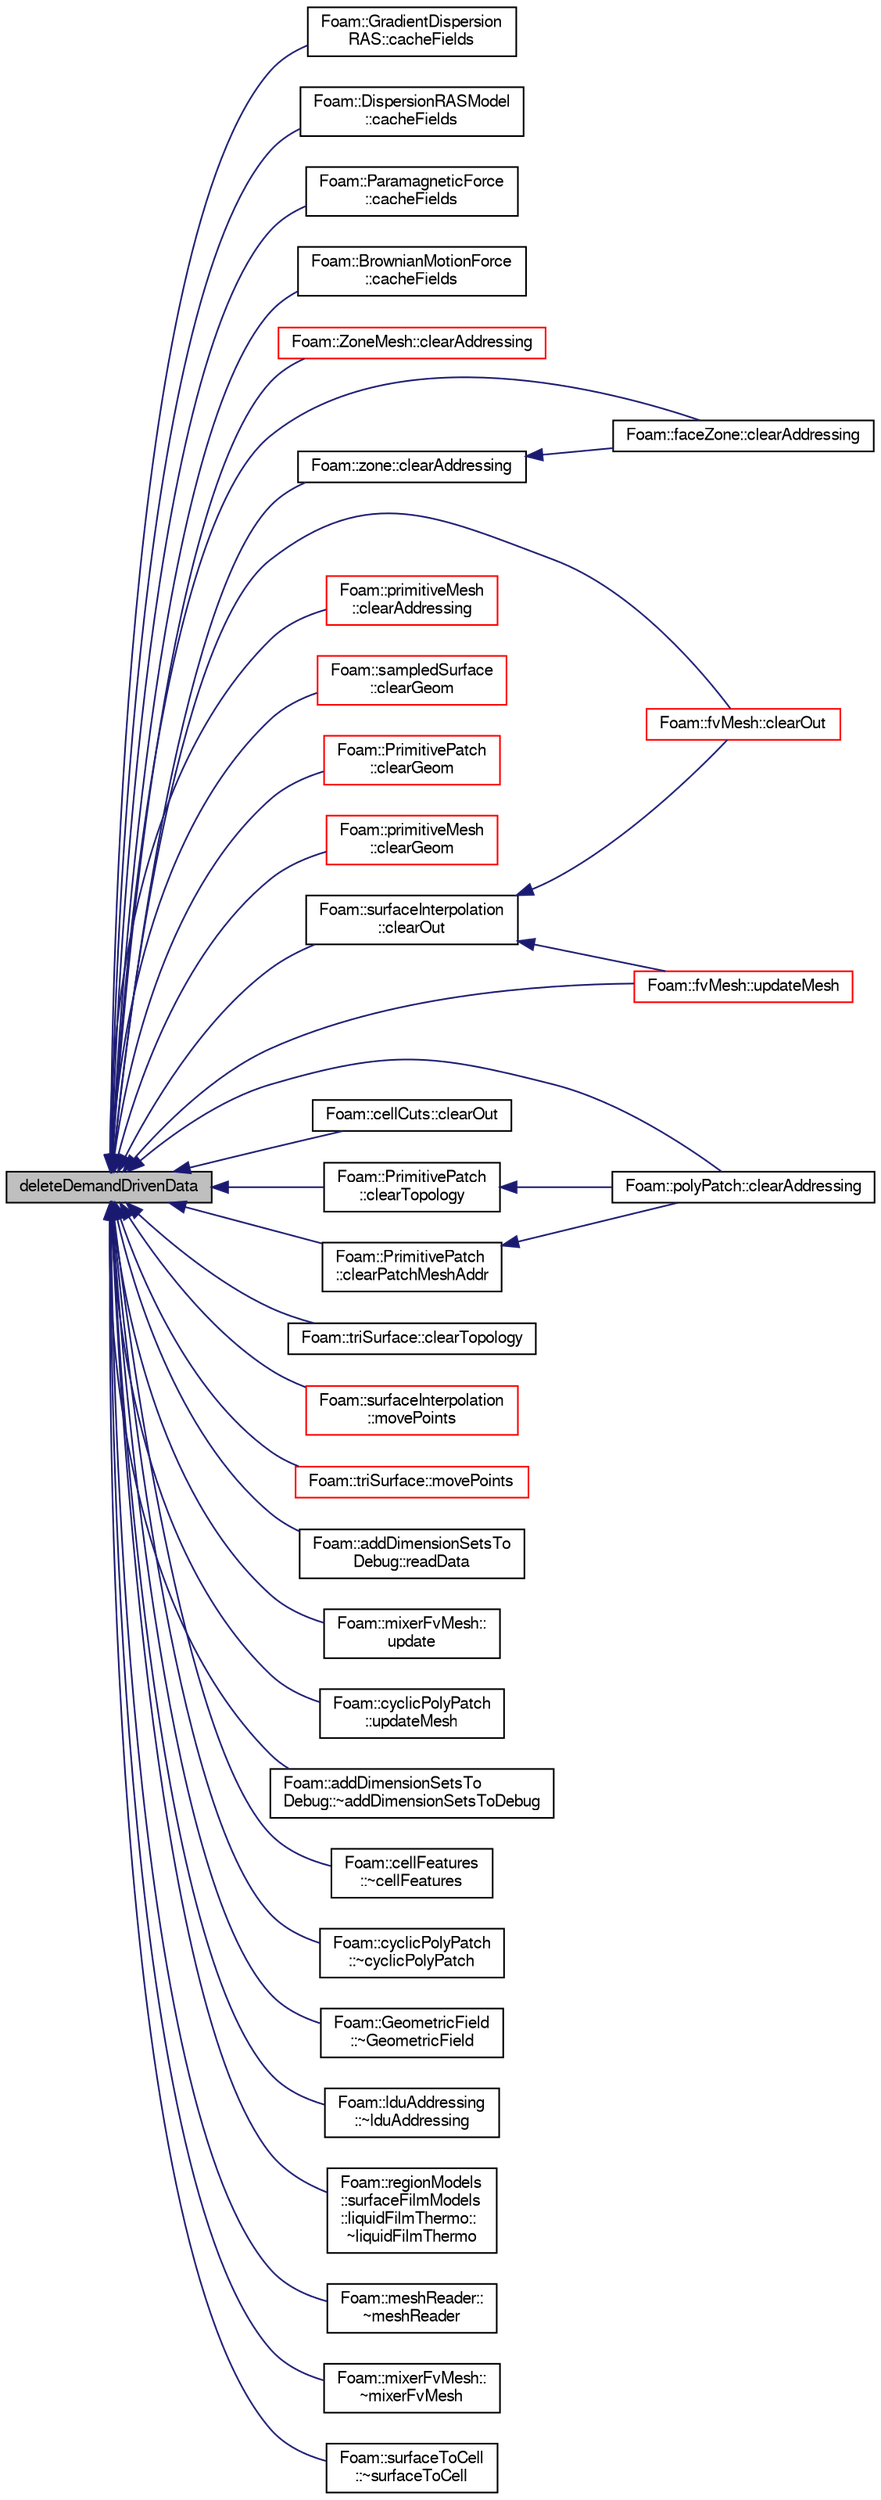 digraph "deleteDemandDrivenData"
{
  bgcolor="transparent";
  edge [fontname="FreeSans",fontsize="10",labelfontname="FreeSans",labelfontsize="10"];
  node [fontname="FreeSans",fontsize="10",shape=record];
  rankdir="LR";
  Node1 [label="deleteDemandDrivenData",height=0.2,width=0.4,color="black", fillcolor="grey75", style="filled" fontcolor="black"];
  Node1 -> Node2 [dir="back",color="midnightblue",fontsize="10",style="solid",fontname="FreeSans"];
  Node2 [label="Foam::GradientDispersion\lRAS::cacheFields",height=0.2,width=0.4,color="black",URL="$a00913.html#a6005414ac27ae3e0b5a783ba216c1906",tooltip="Cache carrier fields. "];
  Node1 -> Node3 [dir="back",color="midnightblue",fontsize="10",style="solid",fontname="FreeSans"];
  Node3 [label="Foam::DispersionRASModel\l::cacheFields",height=0.2,width=0.4,color="black",URL="$a00526.html#a6005414ac27ae3e0b5a783ba216c1906",tooltip="Cache carrier fields. "];
  Node1 -> Node4 [dir="back",color="midnightblue",fontsize="10",style="solid",fontname="FreeSans"];
  Node4 [label="Foam::ParamagneticForce\l::cacheFields",height=0.2,width=0.4,color="black",URL="$a01719.html#a6005414ac27ae3e0b5a783ba216c1906",tooltip="Cache fields. "];
  Node1 -> Node5 [dir="back",color="midnightblue",fontsize="10",style="solid",fontname="FreeSans"];
  Node5 [label="Foam::BrownianMotionForce\l::cacheFields",height=0.2,width=0.4,color="black",URL="$a00153.html#a6005414ac27ae3e0b5a783ba216c1906",tooltip="Cache fields. "];
  Node1 -> Node6 [dir="back",color="midnightblue",fontsize="10",style="solid",fontname="FreeSans"];
  Node6 [label="Foam::ZoneMesh::clearAddressing",height=0.2,width=0.4,color="red",URL="$a02823.html#aac1ee7169044dccb262b78097d6ab1a8",tooltip="Clear addressing. "];
  Node1 -> Node7 [dir="back",color="midnightblue",fontsize="10",style="solid",fontname="FreeSans"];
  Node7 [label="Foam::zone::clearAddressing",height=0.2,width=0.4,color="black",URL="$a02822.html#aac1ee7169044dccb262b78097d6ab1a8",tooltip="Clear addressing. "];
  Node7 -> Node8 [dir="back",color="midnightblue",fontsize="10",style="solid",fontname="FreeSans"];
  Node8 [label="Foam::faceZone::clearAddressing",height=0.2,width=0.4,color="black",URL="$a00719.html#aac1ee7169044dccb262b78097d6ab1a8",tooltip="Clear addressing. "];
  Node1 -> Node8 [dir="back",color="midnightblue",fontsize="10",style="solid",fontname="FreeSans"];
  Node1 -> Node9 [dir="back",color="midnightblue",fontsize="10",style="solid",fontname="FreeSans"];
  Node9 [label="Foam::polyPatch::clearAddressing",height=0.2,width=0.4,color="black",URL="$a01877.html#aac1ee7169044dccb262b78097d6ab1a8",tooltip="Clear addressing. "];
  Node1 -> Node10 [dir="back",color="midnightblue",fontsize="10",style="solid",fontname="FreeSans"];
  Node10 [label="Foam::primitiveMesh\l::clearAddressing",height=0.2,width=0.4,color="red",URL="$a01911.html#aac1ee7169044dccb262b78097d6ab1a8",tooltip="Clear topological data. "];
  Node1 -> Node11 [dir="back",color="midnightblue",fontsize="10",style="solid",fontname="FreeSans"];
  Node11 [label="Foam::sampledSurface\l::clearGeom",height=0.2,width=0.4,color="red",URL="$a02170.html#a973090ff915be66023a45f80bad4f688"];
  Node1 -> Node12 [dir="back",color="midnightblue",fontsize="10",style="solid",fontname="FreeSans"];
  Node12 [label="Foam::PrimitivePatch\l::clearGeom",height=0.2,width=0.4,color="red",URL="$a01914.html#a499a7f858dc495c47b618e168fec6372"];
  Node1 -> Node13 [dir="back",color="midnightblue",fontsize="10",style="solid",fontname="FreeSans"];
  Node13 [label="Foam::primitiveMesh\l::clearGeom",height=0.2,width=0.4,color="red",URL="$a01911.html#a499a7f858dc495c47b618e168fec6372",tooltip="Clear geometry. "];
  Node1 -> Node14 [dir="back",color="midnightblue",fontsize="10",style="solid",fontname="FreeSans"];
  Node14 [label="Foam::surfaceInterpolation\l::clearOut",height=0.2,width=0.4,color="black",URL="$a02414.html#af320697688df08f1438d37a86bcaf25d",tooltip="Clear all geometry and addressing. "];
  Node14 -> Node15 [dir="back",color="midnightblue",fontsize="10",style="solid",fontname="FreeSans"];
  Node15 [label="Foam::fvMesh::clearOut",height=0.2,width=0.4,color="red",URL="$a00851.html#af320697688df08f1438d37a86bcaf25d",tooltip="Clear all geometry and addressing. "];
  Node14 -> Node16 [dir="back",color="midnightblue",fontsize="10",style="solid",fontname="FreeSans"];
  Node16 [label="Foam::fvMesh::updateMesh",height=0.2,width=0.4,color="red",URL="$a00851.html#a9c8cde0b192708d622d874f8cc2df66d",tooltip="Update mesh corresponding to the given map. "];
  Node1 -> Node15 [dir="back",color="midnightblue",fontsize="10",style="solid",fontname="FreeSans"];
  Node1 -> Node17 [dir="back",color="midnightblue",fontsize="10",style="solid",fontname="FreeSans"];
  Node17 [label="Foam::cellCuts::clearOut",height=0.2,width=0.4,color="black",URL="$a00198.html#af320697688df08f1438d37a86bcaf25d",tooltip="Clear out demand driven storage. "];
  Node1 -> Node18 [dir="back",color="midnightblue",fontsize="10",style="solid",fontname="FreeSans"];
  Node18 [label="Foam::PrimitivePatch\l::clearPatchMeshAddr",height=0.2,width=0.4,color="black",URL="$a01914.html#adce7b0b57a3bbab0d02ee8592687eff1"];
  Node18 -> Node9 [dir="back",color="midnightblue",fontsize="10",style="solid",fontname="FreeSans"];
  Node1 -> Node19 [dir="back",color="midnightblue",fontsize="10",style="solid",fontname="FreeSans"];
  Node19 [label="Foam::PrimitivePatch\l::clearTopology",height=0.2,width=0.4,color="black",URL="$a01914.html#a7bf396cb5f889f9d774acbbbfcdd83e0"];
  Node19 -> Node9 [dir="back",color="midnightblue",fontsize="10",style="solid",fontname="FreeSans"];
  Node1 -> Node20 [dir="back",color="midnightblue",fontsize="10",style="solid",fontname="FreeSans"];
  Node20 [label="Foam::triSurface::clearTopology",height=0.2,width=0.4,color="black",URL="$a02607.html#a7bf396cb5f889f9d774acbbbfcdd83e0"];
  Node1 -> Node21 [dir="back",color="midnightblue",fontsize="10",style="solid",fontname="FreeSans"];
  Node21 [label="Foam::surfaceInterpolation\l::movePoints",height=0.2,width=0.4,color="red",URL="$a02414.html#a049fe0a86e2c86b4c0bb5fe02583bea4",tooltip="Do what is neccessary if the mesh has moved. "];
  Node1 -> Node22 [dir="back",color="midnightblue",fontsize="10",style="solid",fontname="FreeSans"];
  Node22 [label="Foam::triSurface::movePoints",height=0.2,width=0.4,color="red",URL="$a02607.html#ab62834098bae1d3887f578c700754f39",tooltip="Move points. "];
  Node1 -> Node23 [dir="back",color="midnightblue",fontsize="10",style="solid",fontname="FreeSans"];
  Node23 [label="Foam::addDimensionSetsTo\lDebug::readData",height=0.2,width=0.4,color="black",URL="$a00023.html#a27acfcce377f5e7a42aa7545b6601208",tooltip="Read. "];
  Node1 -> Node24 [dir="back",color="midnightblue",fontsize="10",style="solid",fontname="FreeSans"];
  Node24 [label="Foam::mixerFvMesh::\lupdate",height=0.2,width=0.4,color="black",URL="$a01473.html#aa2aac016e2bf7b5bd2b271786c2791aa",tooltip="Update the mesh for both mesh motion and topology change. "];
  Node1 -> Node25 [dir="back",color="midnightblue",fontsize="10",style="solid",fontname="FreeSans"];
  Node25 [label="Foam::cyclicPolyPatch\l::updateMesh",height=0.2,width=0.4,color="black",URL="$a00463.html#a06139aa7a91eeed82560f0c3d03d1845",tooltip="Update of the patch topology. "];
  Node1 -> Node16 [dir="back",color="midnightblue",fontsize="10",style="solid",fontname="FreeSans"];
  Node1 -> Node26 [dir="back",color="midnightblue",fontsize="10",style="solid",fontname="FreeSans"];
  Node26 [label="Foam::addDimensionSetsTo\lDebug::~addDimensionSetsToDebug",height=0.2,width=0.4,color="black",URL="$a00023.html#a063cc2dd4df56987561c7d82197b2841"];
  Node1 -> Node27 [dir="back",color="midnightblue",fontsize="10",style="solid",fontname="FreeSans"];
  Node27 [label="Foam::cellFeatures\l::~cellFeatures",height=0.2,width=0.4,color="black",URL="$a00201.html#a65f70a57be101402e9ffa05cdec287fa",tooltip="Destructor. "];
  Node1 -> Node28 [dir="back",color="midnightblue",fontsize="10",style="solid",fontname="FreeSans"];
  Node28 [label="Foam::cyclicPolyPatch\l::~cyclicPolyPatch",height=0.2,width=0.4,color="black",URL="$a00463.html#ad1f3b9370cbbce7b9c8dfb249009db21",tooltip="Destructor. "];
  Node1 -> Node29 [dir="back",color="midnightblue",fontsize="10",style="solid",fontname="FreeSans"];
  Node29 [label="Foam::GeometricField\l::~GeometricField",height=0.2,width=0.4,color="black",URL="$a00896.html#ab663e8962fece273154c59856e58368a",tooltip="Destructor. "];
  Node1 -> Node30 [dir="back",color="midnightblue",fontsize="10",style="solid",fontname="FreeSans"];
  Node30 [label="Foam::lduAddressing\l::~lduAddressing",height=0.2,width=0.4,color="black",URL="$a01240.html#a5ad6bb0cbf3d497d339047f69f5baa4e",tooltip="Destructor. "];
  Node1 -> Node31 [dir="back",color="midnightblue",fontsize="10",style="solid",fontname="FreeSans"];
  Node31 [label="Foam::regionModels\l::surfaceFilmModels\l::liquidFilmThermo::\l~liquidFilmThermo",height=0.2,width=0.4,color="black",URL="$a01319.html#a80314d2c049aedaf23246c6311f43156",tooltip="Destructor. "];
  Node1 -> Node32 [dir="back",color="midnightblue",fontsize="10",style="solid",fontname="FreeSans"];
  Node32 [label="Foam::meshReader::\l~meshReader",height=0.2,width=0.4,color="black",URL="$a01427.html#a2a1a55e91bbc73bde22dba3ddf455605",tooltip="Destructor. "];
  Node1 -> Node33 [dir="back",color="midnightblue",fontsize="10",style="solid",fontname="FreeSans"];
  Node33 [label="Foam::mixerFvMesh::\l~mixerFvMesh",height=0.2,width=0.4,color="black",URL="$a01473.html#af1cfc67c141c822327c38a2cc56db4f3",tooltip="Destructor. "];
  Node1 -> Node34 [dir="back",color="midnightblue",fontsize="10",style="solid",fontname="FreeSans"];
  Node34 [label="Foam::surfaceToCell\l::~surfaceToCell",height=0.2,width=0.4,color="black",URL="$a02429.html#a4e871866bafae0fe9ee5647a8b4faab5",tooltip="Destructor. "];
}
